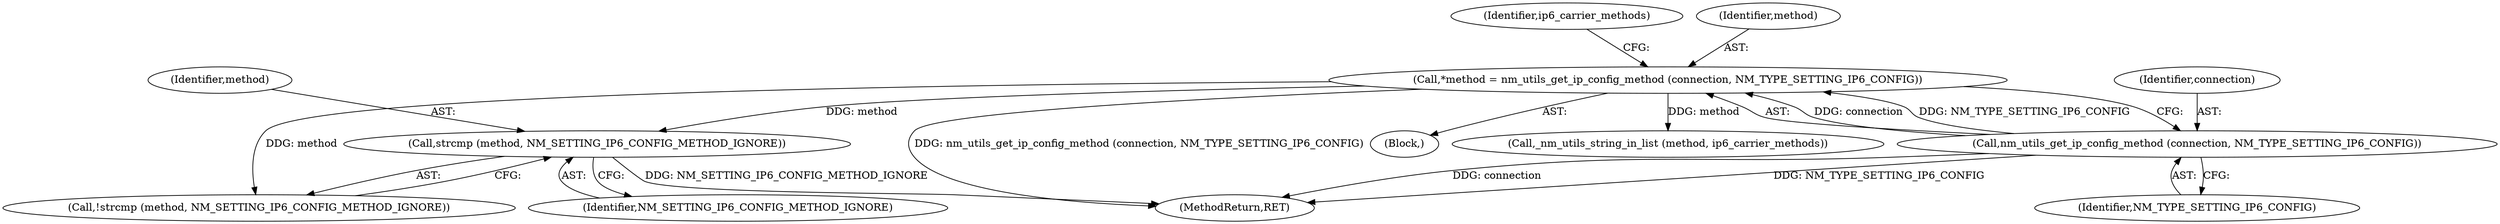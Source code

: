 digraph "0_NetworkManager_d5fc88e573fa58b93034b04d35a2454f5d28cad9@API" {
"1005588" [label="(Call,strcmp (method, NM_SETTING_IP6_CONFIG_METHOD_IGNORE))"];
"1005573" [label="(Call,*method = nm_utils_get_ip_config_method (connection, NM_TYPE_SETTING_IP6_CONFIG))"];
"1005575" [label="(Call,nm_utils_get_ip_config_method (connection, NM_TYPE_SETTING_IP6_CONFIG))"];
"1005580" [label="(Identifier,ip6_carrier_methods)"];
"1005588" [label="(Call,strcmp (method, NM_SETTING_IP6_CONFIG_METHOD_IGNORE))"];
"1005590" [label="(Identifier,NM_SETTING_IP6_CONFIG_METHOD_IGNORE)"];
"1005571" [label="(Block,)"];
"1005574" [label="(Identifier,method)"];
"1005577" [label="(Identifier,NM_TYPE_SETTING_IP6_CONFIG)"];
"1005587" [label="(Call,!strcmp (method, NM_SETTING_IP6_CONFIG_METHOD_IGNORE))"];
"1005592" [label="(Call,_nm_utils_string_in_list (method, ip6_carrier_methods))"];
"1005573" [label="(Call,*method = nm_utils_get_ip_config_method (connection, NM_TYPE_SETTING_IP6_CONFIG))"];
"1007368" [label="(MethodReturn,RET)"];
"1005589" [label="(Identifier,method)"];
"1005576" [label="(Identifier,connection)"];
"1005575" [label="(Call,nm_utils_get_ip_config_method (connection, NM_TYPE_SETTING_IP6_CONFIG))"];
"1005588" -> "1005587"  [label="AST: "];
"1005588" -> "1005590"  [label="CFG: "];
"1005589" -> "1005588"  [label="AST: "];
"1005590" -> "1005588"  [label="AST: "];
"1005587" -> "1005588"  [label="CFG: "];
"1005588" -> "1007368"  [label="DDG: NM_SETTING_IP6_CONFIG_METHOD_IGNORE"];
"1005573" -> "1005588"  [label="DDG: method"];
"1005573" -> "1005571"  [label="AST: "];
"1005573" -> "1005575"  [label="CFG: "];
"1005574" -> "1005573"  [label="AST: "];
"1005575" -> "1005573"  [label="AST: "];
"1005580" -> "1005573"  [label="CFG: "];
"1005573" -> "1007368"  [label="DDG: nm_utils_get_ip_config_method (connection, NM_TYPE_SETTING_IP6_CONFIG)"];
"1005575" -> "1005573"  [label="DDG: connection"];
"1005575" -> "1005573"  [label="DDG: NM_TYPE_SETTING_IP6_CONFIG"];
"1005573" -> "1005587"  [label="DDG: method"];
"1005573" -> "1005592"  [label="DDG: method"];
"1005575" -> "1005577"  [label="CFG: "];
"1005576" -> "1005575"  [label="AST: "];
"1005577" -> "1005575"  [label="AST: "];
"1005575" -> "1007368"  [label="DDG: connection"];
"1005575" -> "1007368"  [label="DDG: NM_TYPE_SETTING_IP6_CONFIG"];
}
